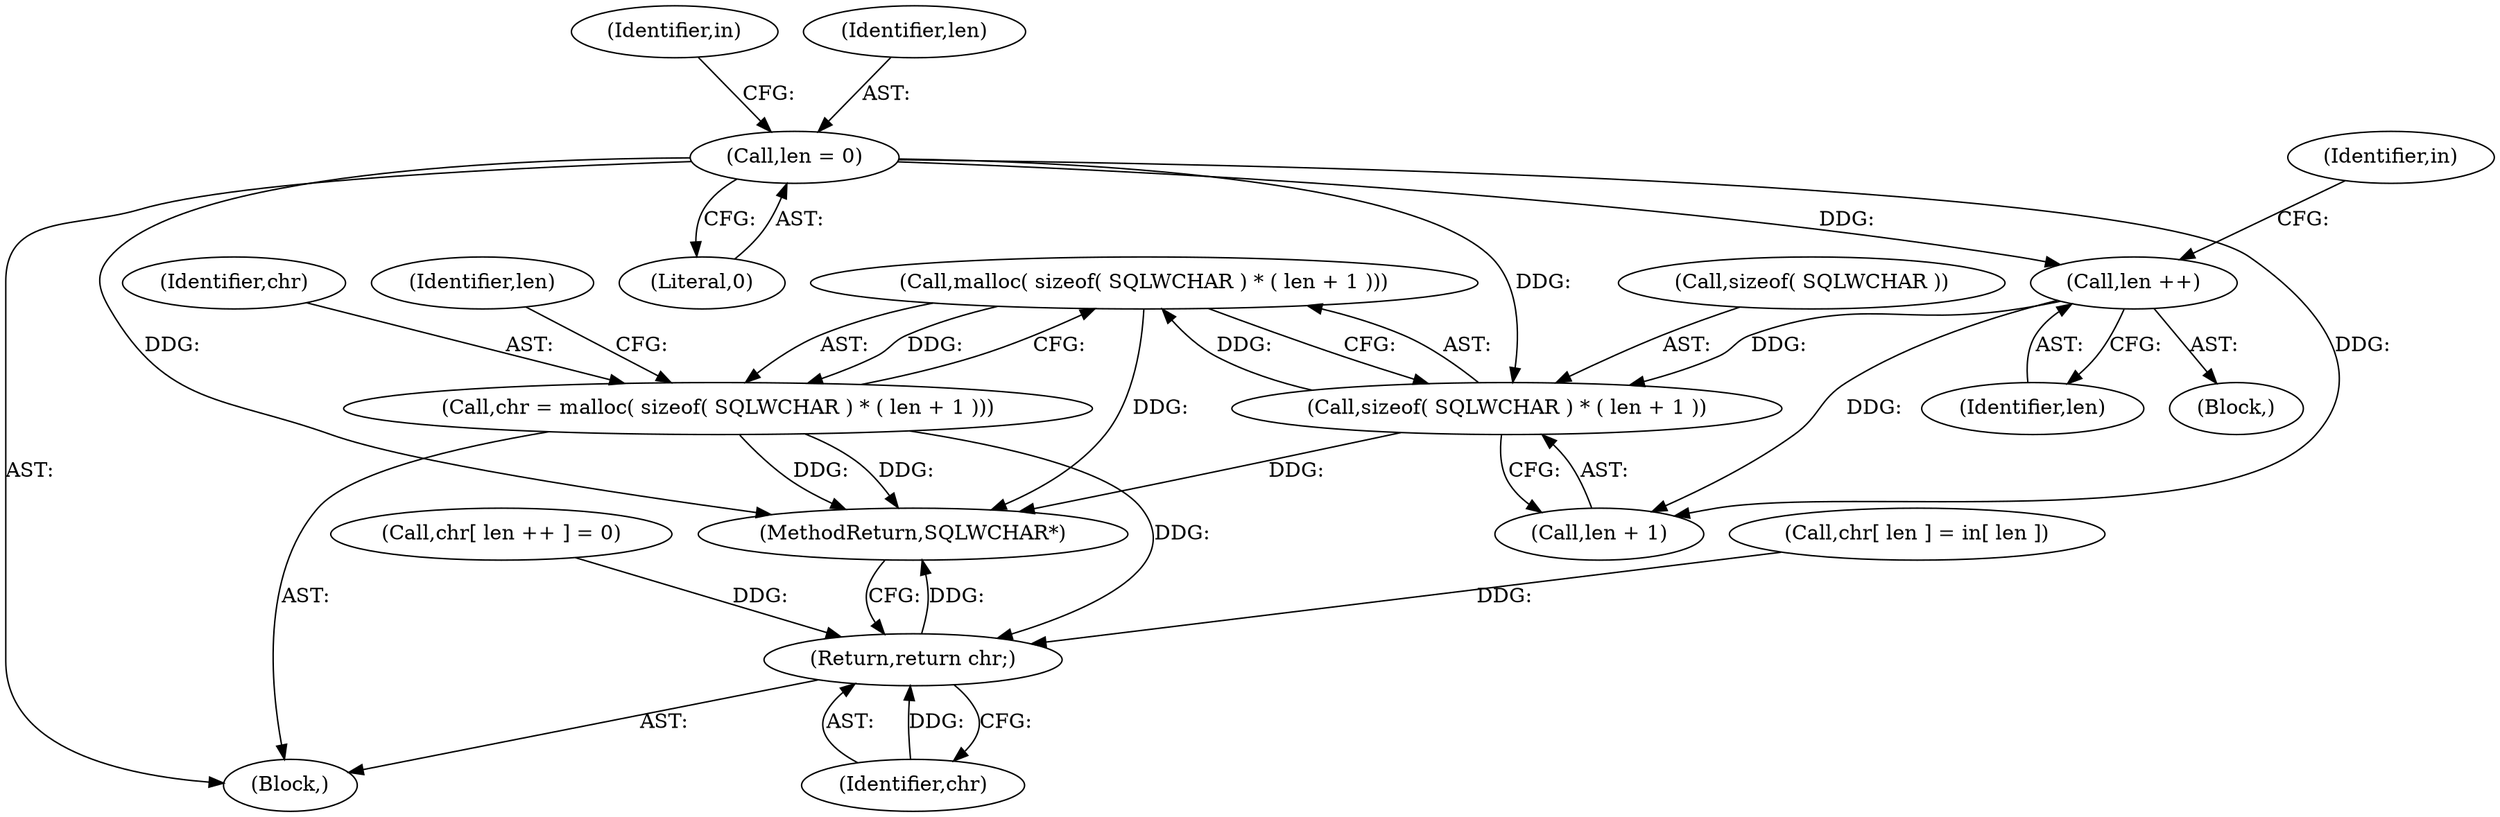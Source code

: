 digraph "0_unixODBC_45ef78e037f578b15fc58938a3a3251655e71d6f#diff-d52750c7ba4e594410438569d8e2963aL24_5@API" {
"1000125" [label="(Call,malloc( sizeof( SQLWCHAR ) * ( len + 1 )))"];
"1000126" [label="(Call,sizeof( SQLWCHAR ) * ( len + 1 ))"];
"1000121" [label="(Call,len ++)"];
"1000105" [label="(Call,len = 0)"];
"1000123" [label="(Call,chr = malloc( sizeof( SQLWCHAR ) * ( len + 1 )))"];
"1000157" [label="(Return,return chr;)"];
"1000133" [label="(Identifier,len)"];
"1000124" [label="(Identifier,chr)"];
"1000123" [label="(Call,chr = malloc( sizeof( SQLWCHAR ) * ( len + 1 )))"];
"1000125" [label="(Call,malloc( sizeof( SQLWCHAR ) * ( len + 1 )))"];
"1000159" [label="(MethodReturn,SQLWCHAR*)"];
"1000120" [label="(Block,)"];
"1000142" [label="(Call,chr[ len ] = in[ len ])"];
"1000105" [label="(Call,len = 0)"];
"1000110" [label="(Identifier,in)"];
"1000129" [label="(Call,len + 1)"];
"1000157" [label="(Return,return chr;)"];
"1000127" [label="(Call,sizeof( SQLWCHAR ))"];
"1000126" [label="(Call,sizeof( SQLWCHAR ) * ( len + 1 ))"];
"1000117" [label="(Identifier,in)"];
"1000107" [label="(Literal,0)"];
"1000121" [label="(Call,len ++)"];
"1000106" [label="(Identifier,len)"];
"1000158" [label="(Identifier,chr)"];
"1000102" [label="(Block,)"];
"1000122" [label="(Identifier,len)"];
"1000151" [label="(Call,chr[ len ++ ] = 0)"];
"1000125" -> "1000123"  [label="AST: "];
"1000125" -> "1000126"  [label="CFG: "];
"1000126" -> "1000125"  [label="AST: "];
"1000123" -> "1000125"  [label="CFG: "];
"1000125" -> "1000159"  [label="DDG: "];
"1000125" -> "1000123"  [label="DDG: "];
"1000126" -> "1000125"  [label="DDG: "];
"1000126" -> "1000129"  [label="CFG: "];
"1000127" -> "1000126"  [label="AST: "];
"1000129" -> "1000126"  [label="AST: "];
"1000126" -> "1000159"  [label="DDG: "];
"1000121" -> "1000126"  [label="DDG: "];
"1000105" -> "1000126"  [label="DDG: "];
"1000121" -> "1000120"  [label="AST: "];
"1000121" -> "1000122"  [label="CFG: "];
"1000122" -> "1000121"  [label="AST: "];
"1000117" -> "1000121"  [label="CFG: "];
"1000105" -> "1000121"  [label="DDG: "];
"1000121" -> "1000129"  [label="DDG: "];
"1000105" -> "1000102"  [label="AST: "];
"1000105" -> "1000107"  [label="CFG: "];
"1000106" -> "1000105"  [label="AST: "];
"1000107" -> "1000105"  [label="AST: "];
"1000110" -> "1000105"  [label="CFG: "];
"1000105" -> "1000159"  [label="DDG: "];
"1000105" -> "1000129"  [label="DDG: "];
"1000123" -> "1000102"  [label="AST: "];
"1000124" -> "1000123"  [label="AST: "];
"1000133" -> "1000123"  [label="CFG: "];
"1000123" -> "1000159"  [label="DDG: "];
"1000123" -> "1000159"  [label="DDG: "];
"1000123" -> "1000157"  [label="DDG: "];
"1000157" -> "1000102"  [label="AST: "];
"1000157" -> "1000158"  [label="CFG: "];
"1000158" -> "1000157"  [label="AST: "];
"1000159" -> "1000157"  [label="CFG: "];
"1000157" -> "1000159"  [label="DDG: "];
"1000158" -> "1000157"  [label="DDG: "];
"1000151" -> "1000157"  [label="DDG: "];
"1000142" -> "1000157"  [label="DDG: "];
}

